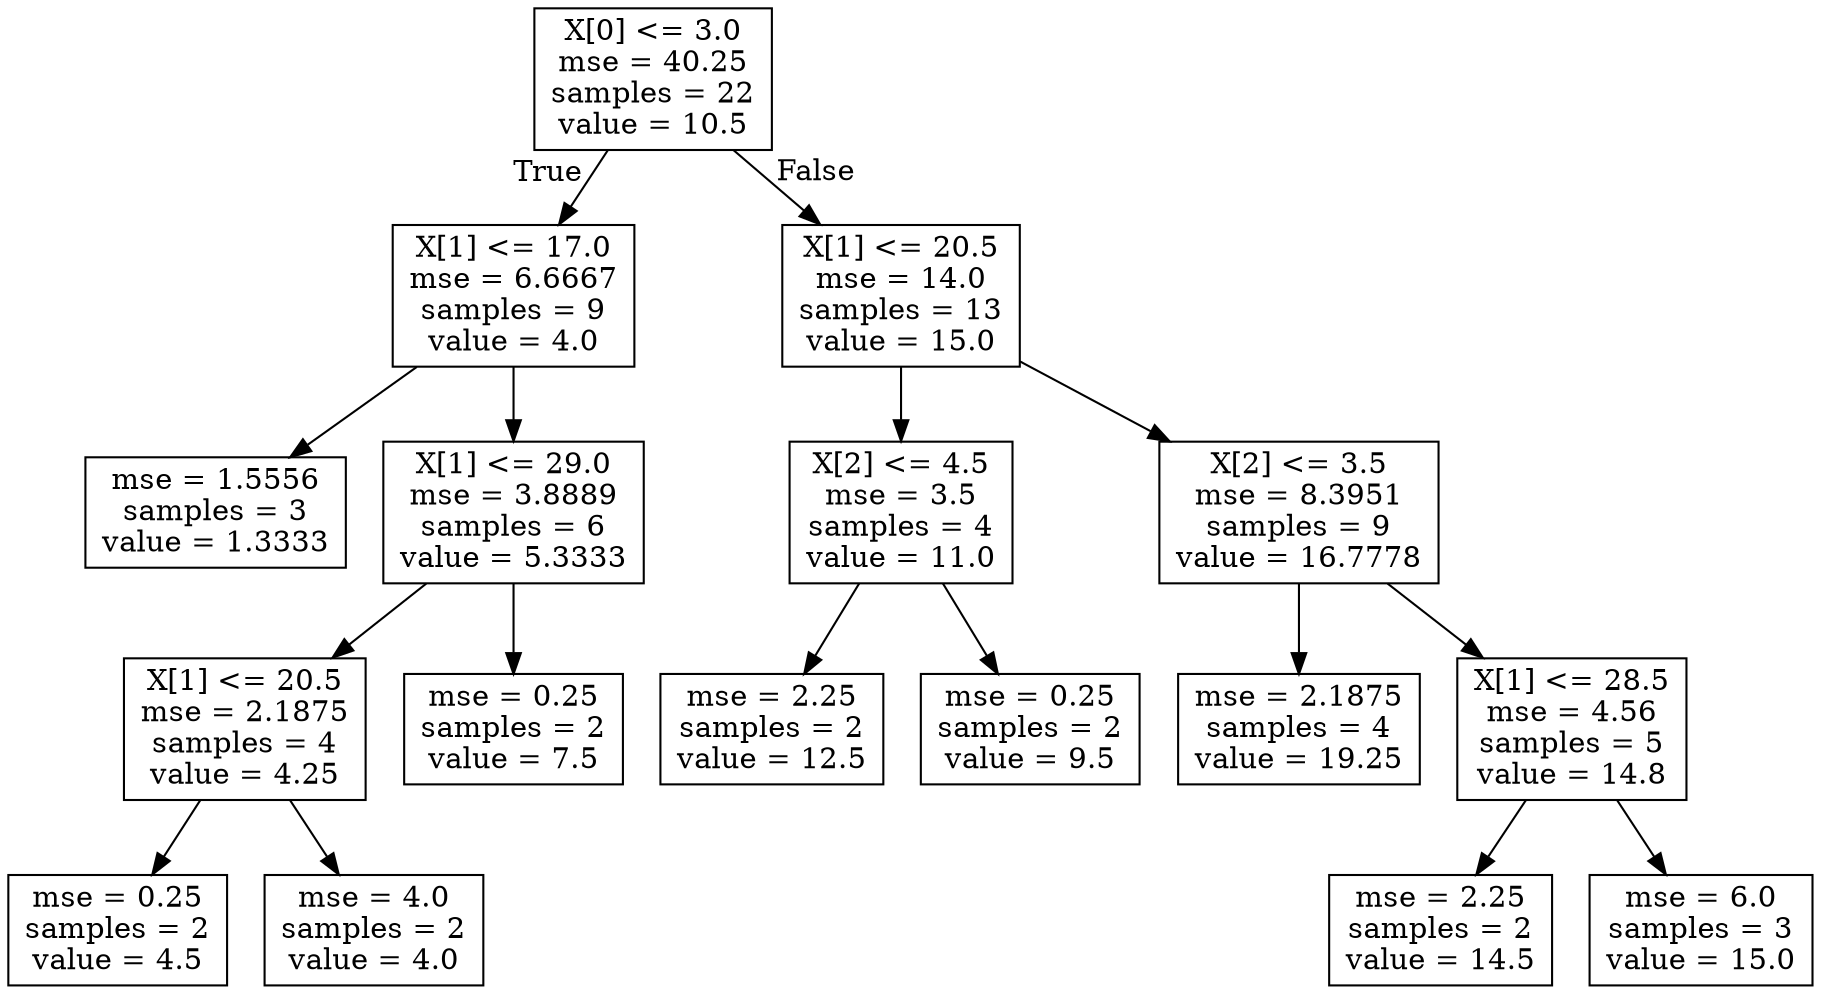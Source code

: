 digraph Tree {
node [shape=box] ;
0 [label="X[0] <= 3.0\nmse = 40.25\nsamples = 22\nvalue = 10.5"] ;
1 [label="X[1] <= 17.0\nmse = 6.6667\nsamples = 9\nvalue = 4.0"] ;
0 -> 1 [labeldistance=2.5, labelangle=45, headlabel="True"] ;
2 [label="mse = 1.5556\nsamples = 3\nvalue = 1.3333"] ;
1 -> 2 ;
3 [label="X[1] <= 29.0\nmse = 3.8889\nsamples = 6\nvalue = 5.3333"] ;
1 -> 3 ;
4 [label="X[1] <= 20.5\nmse = 2.1875\nsamples = 4\nvalue = 4.25"] ;
3 -> 4 ;
5 [label="mse = 0.25\nsamples = 2\nvalue = 4.5"] ;
4 -> 5 ;
6 [label="mse = 4.0\nsamples = 2\nvalue = 4.0"] ;
4 -> 6 ;
7 [label="mse = 0.25\nsamples = 2\nvalue = 7.5"] ;
3 -> 7 ;
8 [label="X[1] <= 20.5\nmse = 14.0\nsamples = 13\nvalue = 15.0"] ;
0 -> 8 [labeldistance=2.5, labelangle=-45, headlabel="False"] ;
9 [label="X[2] <= 4.5\nmse = 3.5\nsamples = 4\nvalue = 11.0"] ;
8 -> 9 ;
10 [label="mse = 2.25\nsamples = 2\nvalue = 12.5"] ;
9 -> 10 ;
11 [label="mse = 0.25\nsamples = 2\nvalue = 9.5"] ;
9 -> 11 ;
12 [label="X[2] <= 3.5\nmse = 8.3951\nsamples = 9\nvalue = 16.7778"] ;
8 -> 12 ;
13 [label="mse = 2.1875\nsamples = 4\nvalue = 19.25"] ;
12 -> 13 ;
14 [label="X[1] <= 28.5\nmse = 4.56\nsamples = 5\nvalue = 14.8"] ;
12 -> 14 ;
15 [label="mse = 2.25\nsamples = 2\nvalue = 14.5"] ;
14 -> 15 ;
16 [label="mse = 6.0\nsamples = 3\nvalue = 15.0"] ;
14 -> 16 ;
}